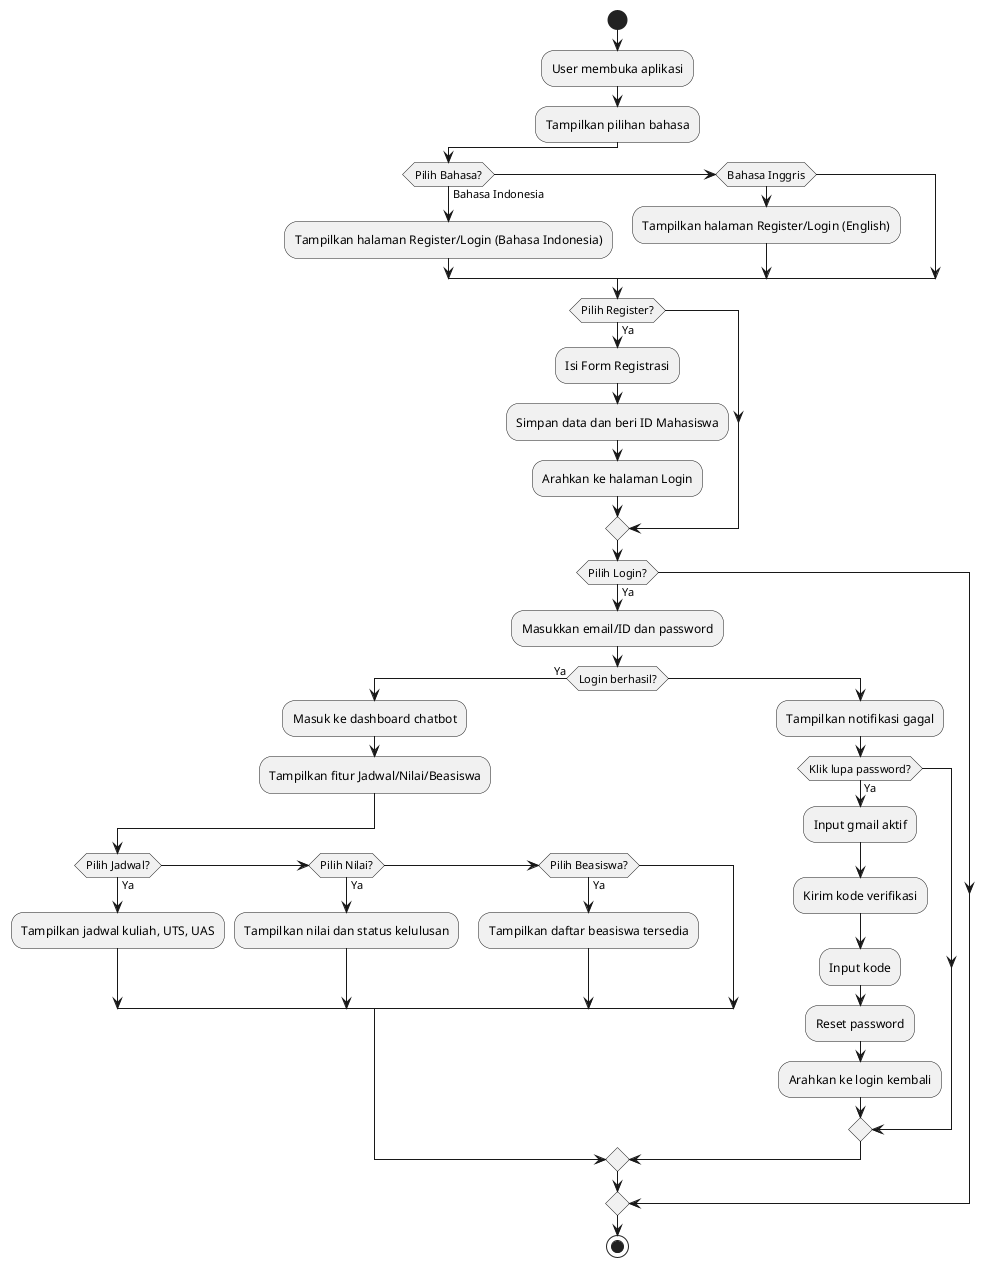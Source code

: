 @startuml
start

:User membuka aplikasi;
:Tampilkan pilihan bahasa;

if (Pilih Bahasa?) then (Bahasa Indonesia)
  :Tampilkan halaman Register/Login (Bahasa Indonesia);
elseif (Bahasa Inggris)
  :Tampilkan halaman Register/Login (English);
endif

if (Pilih Register?) then (Ya)
  :Isi Form Registrasi;
  :Simpan data dan beri ID Mahasiswa;
  :Arahkan ke halaman Login;
endif

if (Pilih Login?) then (Ya)
  :Masukkan email/ID dan password;
  if (Login berhasil?) then (Ya)
    :Masuk ke dashboard chatbot;
    :Tampilkan fitur Jadwal/Nilai/Beasiswa;

    if (Pilih Jadwal?) then (Ya)
      :Tampilkan jadwal kuliah, UTS, UAS;
    elseif (Pilih Nilai?) then (Ya)
      :Tampilkan nilai dan status kelulusan;
    elseif (Pilih Beasiswa?) then (Ya)
      :Tampilkan daftar beasiswa tersedia;
    endif

  else
    :Tampilkan notifikasi gagal;
    if (Klik lupa password?) then (Ya)
      :Input gmail aktif;
      :Kirim kode verifikasi;
      :Input kode;
      :Reset password;
      :Arahkan ke login kembali;
    endif
  endif
endif

stop
@enduml